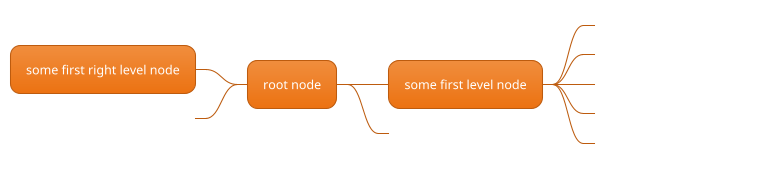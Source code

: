 ' Do not edit
' Theme Gallery
' autogenerated by script
'
@startmindmap
!theme aws-orange
+ root node
++ some first level node
+++_ second level node
+++_ another second level node
+++_ foo
+++_ bar
+++_ foobar
++_ another first level node
-- some first right level node
--_ another first right level node
@endmindmap
